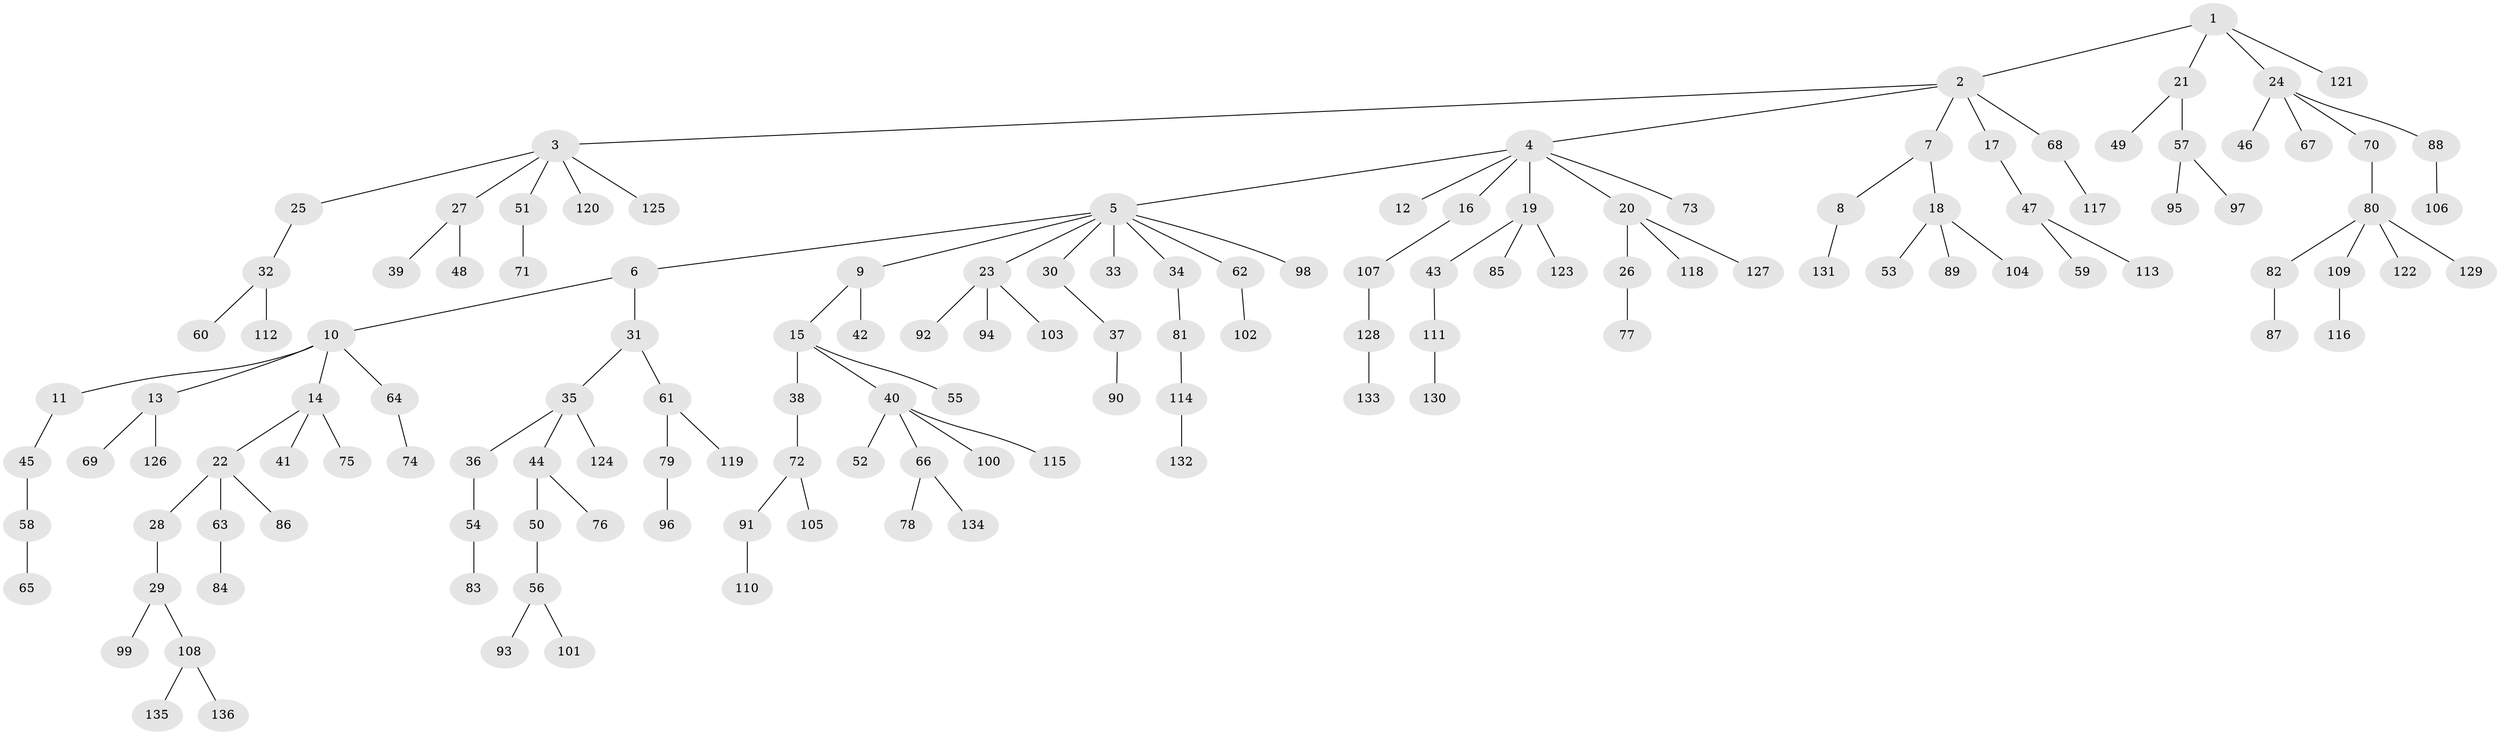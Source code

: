 // Generated by graph-tools (version 1.1) at 2025/02/03/09/25 03:02:22]
// undirected, 136 vertices, 135 edges
graph export_dot {
graph [start="1"]
  node [color=gray90,style=filled];
  1;
  2;
  3;
  4;
  5;
  6;
  7;
  8;
  9;
  10;
  11;
  12;
  13;
  14;
  15;
  16;
  17;
  18;
  19;
  20;
  21;
  22;
  23;
  24;
  25;
  26;
  27;
  28;
  29;
  30;
  31;
  32;
  33;
  34;
  35;
  36;
  37;
  38;
  39;
  40;
  41;
  42;
  43;
  44;
  45;
  46;
  47;
  48;
  49;
  50;
  51;
  52;
  53;
  54;
  55;
  56;
  57;
  58;
  59;
  60;
  61;
  62;
  63;
  64;
  65;
  66;
  67;
  68;
  69;
  70;
  71;
  72;
  73;
  74;
  75;
  76;
  77;
  78;
  79;
  80;
  81;
  82;
  83;
  84;
  85;
  86;
  87;
  88;
  89;
  90;
  91;
  92;
  93;
  94;
  95;
  96;
  97;
  98;
  99;
  100;
  101;
  102;
  103;
  104;
  105;
  106;
  107;
  108;
  109;
  110;
  111;
  112;
  113;
  114;
  115;
  116;
  117;
  118;
  119;
  120;
  121;
  122;
  123;
  124;
  125;
  126;
  127;
  128;
  129;
  130;
  131;
  132;
  133;
  134;
  135;
  136;
  1 -- 2;
  1 -- 21;
  1 -- 24;
  1 -- 121;
  2 -- 3;
  2 -- 4;
  2 -- 7;
  2 -- 17;
  2 -- 68;
  3 -- 25;
  3 -- 27;
  3 -- 51;
  3 -- 120;
  3 -- 125;
  4 -- 5;
  4 -- 12;
  4 -- 16;
  4 -- 19;
  4 -- 20;
  4 -- 73;
  5 -- 6;
  5 -- 9;
  5 -- 23;
  5 -- 30;
  5 -- 33;
  5 -- 34;
  5 -- 62;
  5 -- 98;
  6 -- 10;
  6 -- 31;
  7 -- 8;
  7 -- 18;
  8 -- 131;
  9 -- 15;
  9 -- 42;
  10 -- 11;
  10 -- 13;
  10 -- 14;
  10 -- 64;
  11 -- 45;
  13 -- 69;
  13 -- 126;
  14 -- 22;
  14 -- 41;
  14 -- 75;
  15 -- 38;
  15 -- 40;
  15 -- 55;
  16 -- 107;
  17 -- 47;
  18 -- 53;
  18 -- 89;
  18 -- 104;
  19 -- 43;
  19 -- 85;
  19 -- 123;
  20 -- 26;
  20 -- 118;
  20 -- 127;
  21 -- 49;
  21 -- 57;
  22 -- 28;
  22 -- 63;
  22 -- 86;
  23 -- 92;
  23 -- 94;
  23 -- 103;
  24 -- 46;
  24 -- 67;
  24 -- 70;
  24 -- 88;
  25 -- 32;
  26 -- 77;
  27 -- 39;
  27 -- 48;
  28 -- 29;
  29 -- 99;
  29 -- 108;
  30 -- 37;
  31 -- 35;
  31 -- 61;
  32 -- 60;
  32 -- 112;
  34 -- 81;
  35 -- 36;
  35 -- 44;
  35 -- 124;
  36 -- 54;
  37 -- 90;
  38 -- 72;
  40 -- 52;
  40 -- 66;
  40 -- 100;
  40 -- 115;
  43 -- 111;
  44 -- 50;
  44 -- 76;
  45 -- 58;
  47 -- 59;
  47 -- 113;
  50 -- 56;
  51 -- 71;
  54 -- 83;
  56 -- 93;
  56 -- 101;
  57 -- 95;
  57 -- 97;
  58 -- 65;
  61 -- 79;
  61 -- 119;
  62 -- 102;
  63 -- 84;
  64 -- 74;
  66 -- 78;
  66 -- 134;
  68 -- 117;
  70 -- 80;
  72 -- 91;
  72 -- 105;
  79 -- 96;
  80 -- 82;
  80 -- 109;
  80 -- 122;
  80 -- 129;
  81 -- 114;
  82 -- 87;
  88 -- 106;
  91 -- 110;
  107 -- 128;
  108 -- 135;
  108 -- 136;
  109 -- 116;
  111 -- 130;
  114 -- 132;
  128 -- 133;
}
